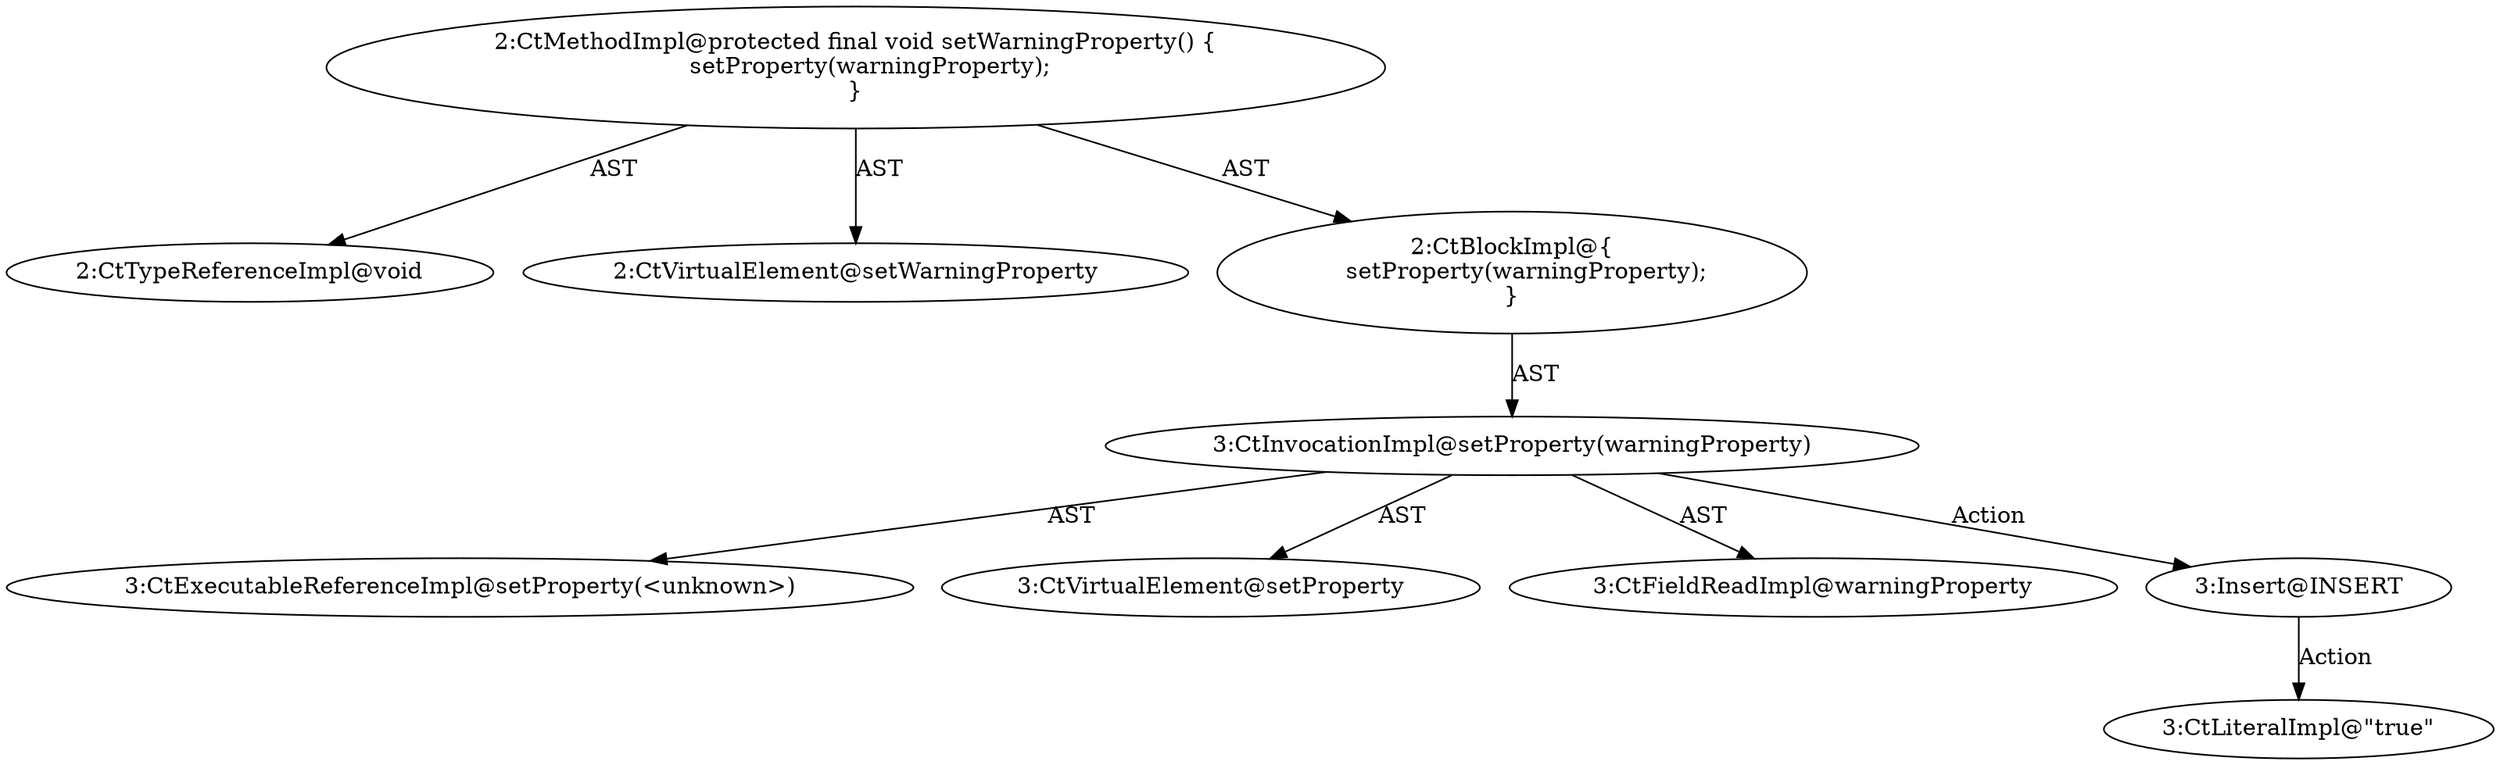 digraph "setWarningProperty#?" {
0 [label="2:CtTypeReferenceImpl@void" shape=ellipse]
1 [label="2:CtVirtualElement@setWarningProperty" shape=ellipse]
2 [label="3:CtExecutableReferenceImpl@setProperty(<unknown>)" shape=ellipse]
3 [label="3:CtVirtualElement@setProperty" shape=ellipse]
4 [label="3:CtFieldReadImpl@warningProperty" shape=ellipse]
5 [label="3:CtInvocationImpl@setProperty(warningProperty)" shape=ellipse]
6 [label="2:CtBlockImpl@\{
    setProperty(warningProperty);
\}" shape=ellipse]
7 [label="2:CtMethodImpl@protected final void setWarningProperty() \{
    setProperty(warningProperty);
\}" shape=ellipse]
8 [label="3:Insert@INSERT" shape=ellipse]
9 [label="3:CtLiteralImpl@\"true\"" shape=ellipse]
5 -> 3 [label="AST"];
5 -> 2 [label="AST"];
5 -> 4 [label="AST"];
5 -> 8 [label="Action"];
6 -> 5 [label="AST"];
7 -> 1 [label="AST"];
7 -> 0 [label="AST"];
7 -> 6 [label="AST"];
8 -> 9 [label="Action"];
}